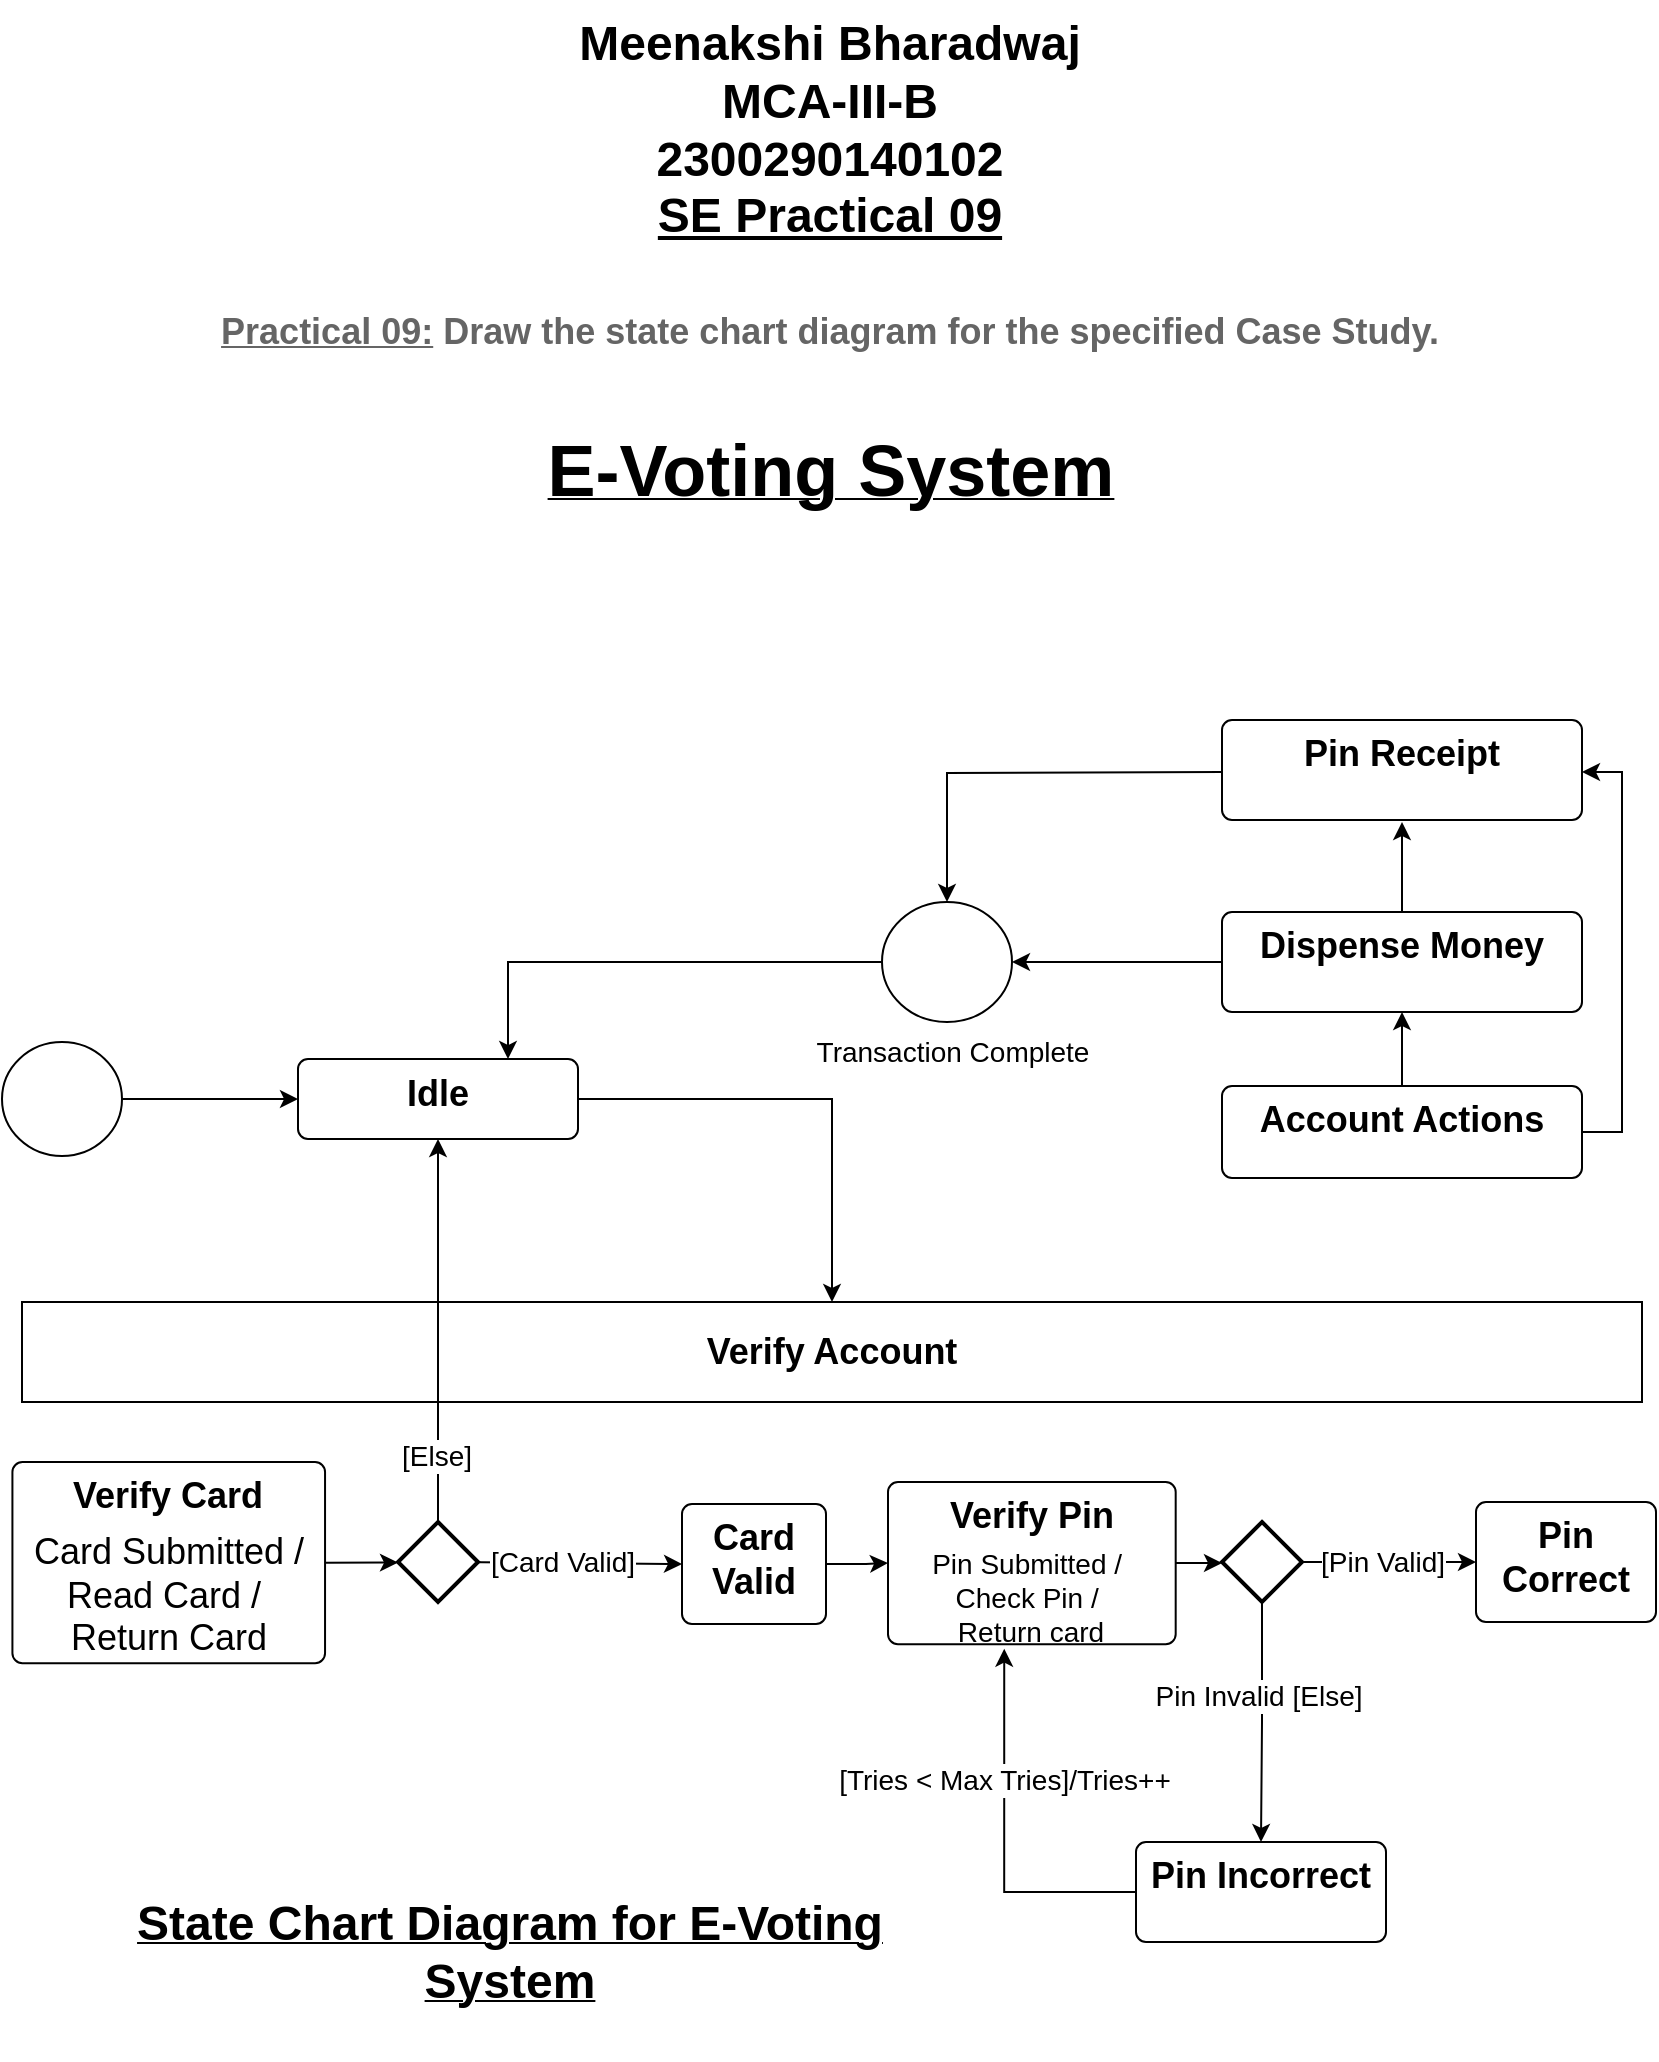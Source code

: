 <mxfile version="24.8.6">
  <diagram name="Page-1" id="N9vQ-8Cf4nmnBGDt8-Jk">
    <mxGraphModel dx="1055" dy="1053" grid="1" gridSize="10" guides="1" tooltips="1" connect="1" arrows="1" fold="1" page="1" pageScale="1" pageWidth="850" pageHeight="1100" math="0" shadow="0">
      <root>
        <mxCell id="0" />
        <mxCell id="1" parent="0" />
        <mxCell id="_l5loxVIPQLOWfMqPPV5-1" value="&lt;b&gt;&lt;u&gt;&lt;font style=&quot;font-size: 36px;&quot;&gt;E-Voting System&lt;/font&gt;&lt;/u&gt;&lt;/b&gt;" style="text;html=1;align=center;verticalAlign=middle;whiteSpace=wrap;rounded=0;" vertex="1" parent="1">
          <mxGeometry x="258" y="220" width="335" height="50" as="geometry" />
        </mxCell>
        <mxCell id="_l5loxVIPQLOWfMqPPV5-2" value="&lt;font style=&quot;font-size: 24px;&quot;&gt;&lt;b style=&quot;&quot;&gt;Meenakshi Bharadwaj&lt;/b&gt;&lt;/font&gt;&lt;div&gt;&lt;font style=&quot;font-size: 24px;&quot;&gt;&lt;b&gt;MCA-III-B&lt;/b&gt;&lt;/font&gt;&lt;/div&gt;&lt;div&gt;&lt;font style=&quot;font-size: 24px;&quot;&gt;&lt;b&gt;2300290140102&lt;/b&gt;&lt;/font&gt;&lt;/div&gt;&lt;div&gt;&lt;font style=&quot;font-size: 24px;&quot;&gt;&lt;b style=&quot;&quot;&gt;&lt;u style=&quot;&quot;&gt;SE Practical 09&lt;/u&gt;&lt;/b&gt;&lt;/font&gt;&lt;/div&gt;" style="text;html=1;align=center;verticalAlign=middle;whiteSpace=wrap;rounded=0;" vertex="1" parent="1">
          <mxGeometry x="25" y="10" width="800" height="130" as="geometry" />
        </mxCell>
        <mxCell id="_l5loxVIPQLOWfMqPPV5-3" value="&lt;font style=&quot;&quot;&gt;&lt;span style=&quot;font-size: 18px; color: rgb(101, 101, 101); font-family: &amp;quot;Century Gothic&amp;quot;, Arial, Helvetica, sans-serif; font-style: normal; font-variant-ligatures: normal; font-variant-caps: normal; letter-spacing: normal; orphans: 2; text-indent: 0px; text-transform: none; widows: 2; word-spacing: 0px; -webkit-text-stroke-width: 0px; white-space: normal; background-color: rgb(255, 255, 255); text-decoration-thickness: initial; text-decoration-style: initial; text-decoration-color: initial; float: none; display: inline !important;&quot;&gt;&lt;font style=&quot;&quot;&gt;&lt;u style=&quot;&quot;&gt;Practical 09:&lt;/u&gt;&amp;nbsp;&lt;/font&gt;&lt;/span&gt;&lt;font style=&quot;font-size: 18px;&quot;&gt;&lt;span style=&quot;color: rgb(101, 101, 101); font-family: &amp;quot;Century Gothic&amp;quot;, Arial, Helvetica, sans-serif; text-align: left; background-color: rgb(255, 255, 255);&quot;&gt;Draw the&amp;nbsp;&lt;/span&gt;&lt;span style=&quot;color: rgb(101, 101, 101); font-family: &amp;quot;Century Gothic&amp;quot;, Arial, Helvetica, sans-serif; text-align: left; background-color: rgb(255, 255, 255);&quot;&gt;&lt;font style=&quot;&quot;&gt;state chart diagram&lt;/font&gt;&lt;/span&gt;&lt;span style=&quot;color: rgb(101, 101, 101); font-family: &amp;quot;Century Gothic&amp;quot;, Arial, Helvetica, sans-serif; text-align: left; background-color: rgb(255, 255, 255);&quot;&gt;&amp;nbsp;for the specified Case Study.&lt;/span&gt;&lt;/font&gt;&lt;/font&gt;" style="text;whiteSpace=wrap;html=1;align=center;fontStyle=1" vertex="1" parent="1">
          <mxGeometry x="109" y="159" width="632" height="40" as="geometry" />
        </mxCell>
        <mxCell id="_l5loxVIPQLOWfMqPPV5-4" value="&lt;font style=&quot;font-size: 18px;&quot;&gt;&lt;b&gt;Verify Account&lt;/b&gt;&lt;/font&gt;" style="html=1;whiteSpace=wrap;" vertex="1" parent="1">
          <mxGeometry x="21" y="661" width="810" height="50" as="geometry" />
        </mxCell>
        <mxCell id="_l5loxVIPQLOWfMqPPV5-56" style="edgeStyle=orthogonalEdgeStyle;rounded=0;orthogonalLoop=1;jettySize=auto;html=1;exitX=1;exitY=0.5;exitDx=0;exitDy=0;entryX=0;entryY=0.5;entryDx=0;entryDy=0;" edge="1" parent="1" source="_l5loxVIPQLOWfMqPPV5-5" target="_l5loxVIPQLOWfMqPPV5-9">
          <mxGeometry relative="1" as="geometry" />
        </mxCell>
        <mxCell id="_l5loxVIPQLOWfMqPPV5-5" value="" style="ellipse;html=1;" vertex="1" parent="1">
          <mxGeometry x="11" y="531" width="60" height="57" as="geometry" />
        </mxCell>
        <mxCell id="_l5loxVIPQLOWfMqPPV5-11" style="edgeStyle=orthogonalEdgeStyle;rounded=0;orthogonalLoop=1;jettySize=auto;html=1;exitX=1;exitY=0.5;exitDx=0;exitDy=0;entryX=0.5;entryY=0;entryDx=0;entryDy=0;" edge="1" parent="1" source="_l5loxVIPQLOWfMqPPV5-9" target="_l5loxVIPQLOWfMqPPV5-4">
          <mxGeometry relative="1" as="geometry">
            <mxPoint x="401" y="526.333" as="targetPoint" />
          </mxGeometry>
        </mxCell>
        <mxCell id="_l5loxVIPQLOWfMqPPV5-9" value="&lt;font style=&quot;font-size: 18px;&quot;&gt;&lt;b&gt;Idle&lt;/b&gt;&lt;/font&gt;" style="html=1;align=center;verticalAlign=top;rounded=1;absoluteArcSize=1;arcSize=10;dashed=0;whiteSpace=wrap;" vertex="1" parent="1">
          <mxGeometry x="159" y="539.5" width="140" height="40" as="geometry" />
        </mxCell>
        <mxCell id="_l5loxVIPQLOWfMqPPV5-13" style="edgeStyle=orthogonalEdgeStyle;rounded=0;orthogonalLoop=1;jettySize=auto;html=1;exitX=0;exitY=0.5;exitDx=0;exitDy=0;entryX=0.75;entryY=0;entryDx=0;entryDy=0;" edge="1" parent="1" source="_l5loxVIPQLOWfMqPPV5-12" target="_l5loxVIPQLOWfMqPPV5-9">
          <mxGeometry relative="1" as="geometry">
            <mxPoint x="451" y="476.333" as="targetPoint" />
          </mxGeometry>
        </mxCell>
        <mxCell id="_l5loxVIPQLOWfMqPPV5-12" value="" style="ellipse;" vertex="1" parent="1">
          <mxGeometry x="451" y="461" width="65" height="60" as="geometry" />
        </mxCell>
        <mxCell id="_l5loxVIPQLOWfMqPPV5-15" style="edgeStyle=orthogonalEdgeStyle;rounded=0;orthogonalLoop=1;jettySize=auto;html=1;exitX=0;exitY=0.5;exitDx=0;exitDy=0;entryX=1;entryY=0.5;entryDx=0;entryDy=0;" edge="1" parent="1" source="_l5loxVIPQLOWfMqPPV5-14" target="_l5loxVIPQLOWfMqPPV5-12">
          <mxGeometry relative="1" as="geometry" />
        </mxCell>
        <mxCell id="_l5loxVIPQLOWfMqPPV5-20" style="edgeStyle=orthogonalEdgeStyle;rounded=0;orthogonalLoop=1;jettySize=auto;html=1;exitX=0.5;exitY=0;exitDx=0;exitDy=0;entryX=0.5;entryY=1;entryDx=0;entryDy=0;" edge="1" parent="1" source="_l5loxVIPQLOWfMqPPV5-14">
          <mxGeometry relative="1" as="geometry">
            <mxPoint x="711" y="421" as="targetPoint" />
          </mxGeometry>
        </mxCell>
        <mxCell id="_l5loxVIPQLOWfMqPPV5-14" value="&lt;b&gt;&lt;font style=&quot;font-size: 18px;&quot;&gt;Dispense Money&lt;/font&gt;&lt;/b&gt;" style="html=1;align=center;verticalAlign=top;rounded=1;absoluteArcSize=1;arcSize=10;dashed=0;whiteSpace=wrap;" vertex="1" parent="1">
          <mxGeometry x="621" y="466" width="180" height="50" as="geometry" />
        </mxCell>
        <mxCell id="_l5loxVIPQLOWfMqPPV5-17" style="edgeStyle=orthogonalEdgeStyle;rounded=0;orthogonalLoop=1;jettySize=auto;html=1;exitX=0.5;exitY=0;exitDx=0;exitDy=0;entryX=0.5;entryY=1;entryDx=0;entryDy=0;" edge="1" parent="1" source="_l5loxVIPQLOWfMqPPV5-16" target="_l5loxVIPQLOWfMqPPV5-14">
          <mxGeometry relative="1" as="geometry" />
        </mxCell>
        <mxCell id="_l5loxVIPQLOWfMqPPV5-21" style="edgeStyle=orthogonalEdgeStyle;rounded=0;orthogonalLoop=1;jettySize=auto;html=1;exitX=1;exitY=0.5;exitDx=0;exitDy=0;entryX=1;entryY=0.5;entryDx=0;entryDy=0;" edge="1" parent="1" source="_l5loxVIPQLOWfMqPPV5-16">
          <mxGeometry relative="1" as="geometry">
            <mxPoint x="801" y="396" as="targetPoint" />
            <Array as="points">
              <mxPoint x="821" y="576" />
              <mxPoint x="821" y="396" />
            </Array>
          </mxGeometry>
        </mxCell>
        <mxCell id="_l5loxVIPQLOWfMqPPV5-16" value="&lt;b&gt;&lt;font style=&quot;font-size: 18px;&quot;&gt;Account Actions&lt;/font&gt;&lt;/b&gt;" style="html=1;align=center;verticalAlign=top;rounded=1;absoluteArcSize=1;arcSize=10;dashed=0;whiteSpace=wrap;" vertex="1" parent="1">
          <mxGeometry x="621" y="553" width="180" height="46" as="geometry" />
        </mxCell>
        <mxCell id="_l5loxVIPQLOWfMqPPV5-22" style="edgeStyle=orthogonalEdgeStyle;rounded=0;orthogonalLoop=1;jettySize=auto;html=1;exitX=0;exitY=0.5;exitDx=0;exitDy=0;entryX=0.5;entryY=0;entryDx=0;entryDy=0;" edge="1" parent="1" target="_l5loxVIPQLOWfMqPPV5-12">
          <mxGeometry relative="1" as="geometry">
            <mxPoint x="601" y="400.778" as="targetPoint" />
            <mxPoint x="621" y="396" as="sourcePoint" />
          </mxGeometry>
        </mxCell>
        <mxCell id="_l5loxVIPQLOWfMqPPV5-19" value="&lt;b&gt;&lt;font style=&quot;font-size: 18px;&quot;&gt;Pin Receipt&lt;/font&gt;&lt;/b&gt;" style="html=1;align=center;verticalAlign=top;rounded=1;absoluteArcSize=1;arcSize=10;dashed=0;whiteSpace=wrap;" vertex="1" parent="1">
          <mxGeometry x="621" y="370" width="180" height="50" as="geometry" />
        </mxCell>
        <mxCell id="_l5loxVIPQLOWfMqPPV5-23" value="&lt;font style=&quot;font-size: 14px;&quot;&gt;Transaction Complete&lt;/font&gt;" style="text;html=1;align=center;verticalAlign=middle;resizable=0;points=[];autosize=1;strokeColor=none;fillColor=none;" vertex="1" parent="1">
          <mxGeometry x="406" y="521" width="160" height="30" as="geometry" />
        </mxCell>
        <mxCell id="_l5loxVIPQLOWfMqPPV5-24" value="&lt;b&gt;&lt;font style=&quot;font-size: 18px;&quot;&gt;Pin Correct&lt;/font&gt;&lt;/b&gt;" style="html=1;align=center;verticalAlign=top;rounded=1;absoluteArcSize=1;arcSize=10;dashed=0;whiteSpace=wrap;" vertex="1" parent="1">
          <mxGeometry x="748" y="761" width="90" height="60" as="geometry" />
        </mxCell>
        <mxCell id="_l5loxVIPQLOWfMqPPV5-27" style="edgeStyle=orthogonalEdgeStyle;rounded=0;orthogonalLoop=1;jettySize=auto;html=1;exitX=1;exitY=0.5;exitDx=0;exitDy=0;exitPerimeter=0;entryX=0;entryY=0.5;entryDx=0;entryDy=0;" edge="1" parent="1" source="_l5loxVIPQLOWfMqPPV5-26" target="_l5loxVIPQLOWfMqPPV5-24">
          <mxGeometry relative="1" as="geometry">
            <mxPoint x="756" y="790" as="targetPoint" />
          </mxGeometry>
        </mxCell>
        <mxCell id="_l5loxVIPQLOWfMqPPV5-28" value="&lt;font style=&quot;font-size: 14px;&quot;&gt;[Pin Valid]&lt;/font&gt;" style="edgeLabel;html=1;align=center;verticalAlign=middle;resizable=0;points=[];" vertex="1" connectable="0" parent="_l5loxVIPQLOWfMqPPV5-27">
          <mxGeometry x="-0.373" relative="1" as="geometry">
            <mxPoint x="12" as="offset" />
          </mxGeometry>
        </mxCell>
        <mxCell id="_l5loxVIPQLOWfMqPPV5-31" style="edgeStyle=orthogonalEdgeStyle;rounded=0;orthogonalLoop=1;jettySize=auto;html=1;exitX=0.5;exitY=1;exitDx=0;exitDy=0;exitPerimeter=0;entryX=0.5;entryY=0;entryDx=0;entryDy=0;" edge="1" parent="1" source="_l5loxVIPQLOWfMqPPV5-26" target="_l5loxVIPQLOWfMqPPV5-30">
          <mxGeometry relative="1" as="geometry" />
        </mxCell>
        <mxCell id="_l5loxVIPQLOWfMqPPV5-32" value="&lt;font style=&quot;font-size: 14px;&quot;&gt;Pin Invalid [Else]&lt;/font&gt;" style="edgeLabel;html=1;align=center;verticalAlign=middle;resizable=0;points=[];" vertex="1" connectable="0" parent="_l5loxVIPQLOWfMqPPV5-31">
          <mxGeometry x="-0.207" y="-2" relative="1" as="geometry">
            <mxPoint y="-1" as="offset" />
          </mxGeometry>
        </mxCell>
        <mxCell id="_l5loxVIPQLOWfMqPPV5-26" value="" style="strokeWidth=2;html=1;shape=mxgraph.flowchart.decision;whiteSpace=wrap;" vertex="1" parent="1">
          <mxGeometry x="621" y="771" width="40" height="40" as="geometry" />
        </mxCell>
        <mxCell id="_l5loxVIPQLOWfMqPPV5-29" style="edgeStyle=orthogonalEdgeStyle;rounded=0;orthogonalLoop=1;jettySize=auto;html=1;exitX=1;exitY=0.5;exitDx=0;exitDy=0;entryX=0;entryY=0.5;entryDx=0;entryDy=0;entryPerimeter=0;" edge="1" parent="1" source="_l5loxVIPQLOWfMqPPV5-25" target="_l5loxVIPQLOWfMqPPV5-26">
          <mxGeometry relative="1" as="geometry" />
        </mxCell>
        <mxCell id="_l5loxVIPQLOWfMqPPV5-30" value="&lt;b&gt;&lt;font style=&quot;font-size: 18px;&quot;&gt;Pin Incorrect&lt;/font&gt;&lt;/b&gt;" style="html=1;align=center;verticalAlign=top;rounded=1;absoluteArcSize=1;arcSize=10;dashed=0;whiteSpace=wrap;" vertex="1" parent="1">
          <mxGeometry x="578" y="931" width="125" height="50" as="geometry" />
        </mxCell>
        <mxCell id="_l5loxVIPQLOWfMqPPV5-33" style="edgeStyle=orthogonalEdgeStyle;rounded=0;orthogonalLoop=1;jettySize=auto;html=1;exitX=0;exitY=0.5;exitDx=0;exitDy=0;entryX=0.404;entryY=1.028;entryDx=0;entryDy=0;entryPerimeter=0;" edge="1" parent="1" source="_l5loxVIPQLOWfMqPPV5-30" target="_l5loxVIPQLOWfMqPPV5-25">
          <mxGeometry relative="1" as="geometry" />
        </mxCell>
        <mxCell id="_l5loxVIPQLOWfMqPPV5-34" value="&lt;font style=&quot;font-size: 14px;&quot;&gt;[Tries &amp;lt; Max Tries]/Tries++&lt;/font&gt;" style="edgeLabel;html=1;align=center;verticalAlign=middle;resizable=0;points=[];" vertex="1" connectable="0" parent="_l5loxVIPQLOWfMqPPV5-33">
          <mxGeometry x="0.313" relative="1" as="geometry">
            <mxPoint y="1" as="offset" />
          </mxGeometry>
        </mxCell>
        <mxCell id="_l5loxVIPQLOWfMqPPV5-38" style="edgeStyle=orthogonalEdgeStyle;rounded=0;orthogonalLoop=1;jettySize=auto;html=1;exitX=1;exitY=0.5;exitDx=0;exitDy=0;" edge="1" parent="1" source="_l5loxVIPQLOWfMqPPV5-37" target="_l5loxVIPQLOWfMqPPV5-25">
          <mxGeometry relative="1" as="geometry">
            <mxPoint x="421" y="831" as="targetPoint" />
          </mxGeometry>
        </mxCell>
        <mxCell id="_l5loxVIPQLOWfMqPPV5-37" value="&lt;b&gt;&lt;font style=&quot;font-size: 18px;&quot;&gt;Card Valid&lt;/font&gt;&lt;/b&gt;" style="html=1;align=center;verticalAlign=top;rounded=1;absoluteArcSize=1;arcSize=10;dashed=0;whiteSpace=wrap;" vertex="1" parent="1">
          <mxGeometry x="351" y="762" width="72" height="60" as="geometry" />
        </mxCell>
        <mxCell id="_l5loxVIPQLOWfMqPPV5-39" value="" style="group" vertex="1" connectable="0" parent="1">
          <mxGeometry x="444" y="751" width="170" height="95" as="geometry" />
        </mxCell>
        <mxCell id="_l5loxVIPQLOWfMqPPV5-58" value="" style="group" vertex="1" connectable="0" parent="_l5loxVIPQLOWfMqPPV5-39">
          <mxGeometry x="10" width="143.846" height="88.002" as="geometry" />
        </mxCell>
        <mxCell id="_l5loxVIPQLOWfMqPPV5-25" value="&lt;b&gt;&lt;font style=&quot;font-size: 18px;&quot;&gt;Verify Pin&lt;/font&gt;&lt;/b&gt;" style="html=1;align=center;verticalAlign=top;rounded=1;absoluteArcSize=1;arcSize=10;dashed=0;whiteSpace=wrap;" vertex="1" parent="_l5loxVIPQLOWfMqPPV5-58">
          <mxGeometry width="143.846" height="81.098" as="geometry" />
        </mxCell>
        <mxCell id="_l5loxVIPQLOWfMqPPV5-35" value="&lt;font style=&quot;font-size: 14px;&quot;&gt;Pin&amp;nbsp;&lt;span style=&quot;background-color: initial;&quot;&gt;Submitted /&amp;nbsp;&lt;/span&gt;&lt;/font&gt;&lt;div&gt;&lt;font style=&quot;font-size: 14px;&quot;&gt;&lt;span style=&quot;background-color: initial;&quot;&gt;Check&amp;nbsp;&lt;/span&gt;&lt;span style=&quot;background-color: initial;&quot;&gt;Pin /&amp;nbsp;&lt;/span&gt;&lt;/font&gt;&lt;/div&gt;&lt;div&gt;&lt;span style=&quot;background-color: initial;&quot;&gt;&lt;font style=&quot;font-size: 14px;&quot;&gt;Return card&lt;/font&gt;&lt;/span&gt;&lt;/div&gt;" style="text;html=1;align=center;verticalAlign=middle;resizable=0;points=[];autosize=1;strokeColor=none;fillColor=none;" vertex="1" parent="_l5loxVIPQLOWfMqPPV5-58">
          <mxGeometry x="10.996" y="28.002" width="120" height="60" as="geometry" />
        </mxCell>
        <mxCell id="_l5loxVIPQLOWfMqPPV5-50" value="" style="group" vertex="1" connectable="0" parent="1">
          <mxGeometry x="11" y="741" width="198" height="115" as="geometry" />
        </mxCell>
        <mxCell id="_l5loxVIPQLOWfMqPPV5-41" value="&lt;b&gt;&lt;font style=&quot;font-size: 18px;&quot;&gt;Verify Card&lt;/font&gt;&lt;/b&gt;" style="html=1;align=center;verticalAlign=top;rounded=1;absoluteArcSize=1;arcSize=10;dashed=0;whiteSpace=wrap;" vertex="1" parent="_l5loxVIPQLOWfMqPPV5-50">
          <mxGeometry x="5.211" width="156.316" height="100.625" as="geometry" />
        </mxCell>
        <mxCell id="_l5loxVIPQLOWfMqPPV5-49" value="&lt;font style=&quot;font-size: 18px;&quot;&gt;Card&amp;nbsp;&lt;span style=&quot;background-color: initial;&quot;&gt;Submitted /&lt;br&gt;Read&amp;nbsp;&lt;/span&gt;&lt;span style=&quot;background-color: initial;&quot;&gt;Card /&amp;nbsp;&lt;/span&gt;&lt;/font&gt;&lt;div&gt;&lt;font style=&quot;font-size: 18px;&quot;&gt;&lt;span style=&quot;background-color: initial;&quot;&gt;Return Card&lt;/span&gt;&lt;/font&gt;&lt;/div&gt;" style="text;html=1;align=center;verticalAlign=middle;resizable=0;points=[];autosize=1;strokeColor=none;fillColor=none;" vertex="1" parent="_l5loxVIPQLOWfMqPPV5-50">
          <mxGeometry x="3.367" y="26.5" width="160" height="80" as="geometry" />
        </mxCell>
        <mxCell id="_l5loxVIPQLOWfMqPPV5-52" style="edgeStyle=orthogonalEdgeStyle;rounded=0;orthogonalLoop=1;jettySize=auto;html=1;exitX=1;exitY=0.5;exitDx=0;exitDy=0;exitPerimeter=0;entryX=0;entryY=0.5;entryDx=0;entryDy=0;" edge="1" parent="1" target="_l5loxVIPQLOWfMqPPV5-37">
          <mxGeometry relative="1" as="geometry">
            <mxPoint x="237" y="791" as="sourcePoint" />
            <mxPoint x="321" y="791" as="targetPoint" />
          </mxGeometry>
        </mxCell>
        <mxCell id="_l5loxVIPQLOWfMqPPV5-53" value="&lt;font style=&quot;font-size: 14px;&quot;&gt;[Card&amp;nbsp;&lt;/font&gt;&lt;span style=&quot;font-size: 14px;&quot;&gt;Valid]&lt;/span&gt;" style="edgeLabel;html=1;align=center;verticalAlign=middle;resizable=0;points=[];" vertex="1" connectable="0" parent="_l5loxVIPQLOWfMqPPV5-52">
          <mxGeometry x="-0.713" y="3" relative="1" as="geometry">
            <mxPoint x="37" y="3" as="offset" />
          </mxGeometry>
        </mxCell>
        <mxCell id="_l5loxVIPQLOWfMqPPV5-54" style="edgeStyle=orthogonalEdgeStyle;rounded=0;orthogonalLoop=1;jettySize=auto;html=1;exitX=0.5;exitY=0;exitDx=0;exitDy=0;exitPerimeter=0;entryX=0.5;entryY=1;entryDx=0;entryDy=0;" edge="1" parent="1" source="_l5loxVIPQLOWfMqPPV5-51" target="_l5loxVIPQLOWfMqPPV5-9">
          <mxGeometry relative="1" as="geometry" />
        </mxCell>
        <mxCell id="_l5loxVIPQLOWfMqPPV5-60" value="&lt;font style=&quot;font-size: 14px;&quot;&gt;[&lt;font style=&quot;&quot;&gt;Else&lt;/font&gt;]&lt;/font&gt;" style="edgeLabel;html=1;align=center;verticalAlign=middle;resizable=0;points=[];" vertex="1" connectable="0" parent="_l5loxVIPQLOWfMqPPV5-54">
          <mxGeometry x="-0.64" y="1" relative="1" as="geometry">
            <mxPoint y="1" as="offset" />
          </mxGeometry>
        </mxCell>
        <mxCell id="_l5loxVIPQLOWfMqPPV5-51" value="" style="strokeWidth=2;html=1;shape=mxgraph.flowchart.decision;whiteSpace=wrap;" vertex="1" parent="1">
          <mxGeometry x="209" y="771" width="40" height="40" as="geometry" />
        </mxCell>
        <mxCell id="_l5loxVIPQLOWfMqPPV5-55" style="edgeStyle=orthogonalEdgeStyle;rounded=0;orthogonalLoop=1;jettySize=auto;html=1;exitX=1;exitY=0.5;exitDx=0;exitDy=0;entryX=0;entryY=0.5;entryDx=0;entryDy=0;entryPerimeter=0;" edge="1" parent="1" source="_l5loxVIPQLOWfMqPPV5-41" target="_l5loxVIPQLOWfMqPPV5-51">
          <mxGeometry relative="1" as="geometry" />
        </mxCell>
        <mxCell id="_l5loxVIPQLOWfMqPPV5-63" value="&lt;b&gt;&lt;u&gt;&lt;font style=&quot;font-size: 24px;&quot;&gt;State Chart Diagram for E-Voting System&lt;/font&gt;&lt;/u&gt;&lt;/b&gt;" style="text;html=1;align=center;verticalAlign=middle;whiteSpace=wrap;rounded=0;" vertex="1" parent="1">
          <mxGeometry x="50" y="931" width="430" height="109" as="geometry" />
        </mxCell>
      </root>
    </mxGraphModel>
  </diagram>
</mxfile>
